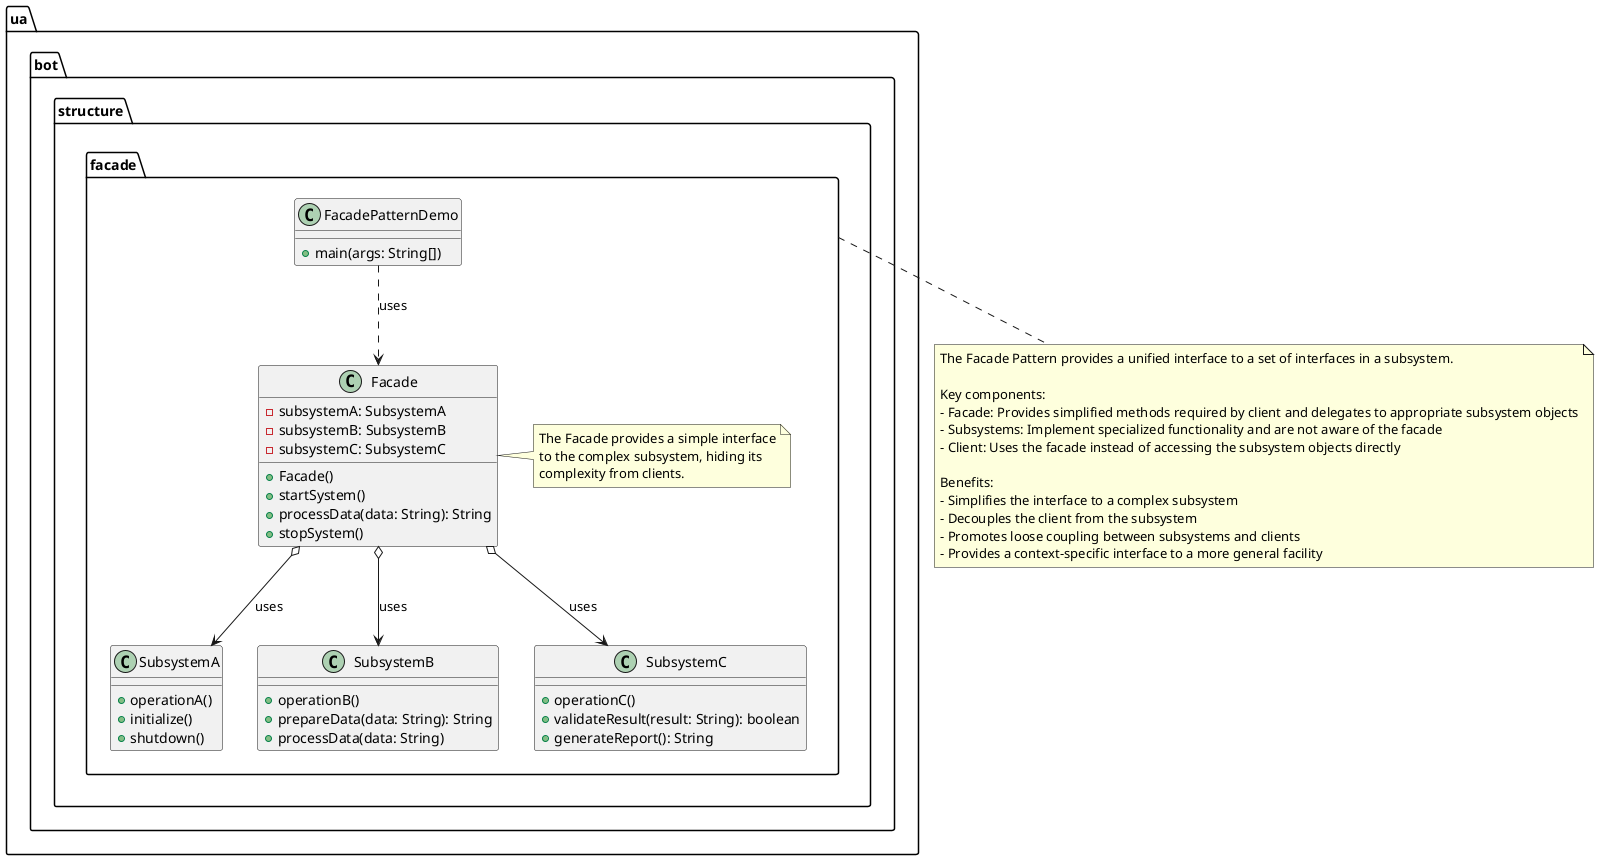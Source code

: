 @startuml Facade Pattern

package "ua.bot.structure.facade" {
    class "Facade" {
        -subsystemA: SubsystemA
        -subsystemB: SubsystemB
        -subsystemC: SubsystemC
        +Facade()
        +startSystem()
        +processData(data: String): String
        +stopSystem()
    }
    
    class "SubsystemA" {
        +operationA()
        +initialize()
        +shutdown()
    }
    
    class "SubsystemB" {
        +operationB()
        +prepareData(data: String): String
        +processData(data: String)
    }
    
    class "SubsystemC" {
        +operationC()
        +validateResult(result: String): boolean
        +generateReport(): String
    }
    
    class "FacadePatternDemo" {
        +main(args: String[])
    }
    
    Facade o--> SubsystemA : uses
    Facade o--> SubsystemB : uses
    Facade o--> SubsystemC : uses
    FacadePatternDemo ..> Facade : uses
    
    note right of Facade
      The Facade provides a simple interface
      to the complex subsystem, hiding its
      complexity from clients.
    end note
}

note bottom of ua.bot.structure.facade
  The Facade Pattern provides a unified interface to a set of interfaces in a subsystem.
  
  Key components:
  - Facade: Provides simplified methods required by client and delegates to appropriate subsystem objects
  - Subsystems: Implement specialized functionality and are not aware of the facade
  - Client: Uses the facade instead of accessing the subsystem objects directly
  
  Benefits:
  - Simplifies the interface to a complex subsystem
  - Decouples the client from the subsystem
  - Promotes loose coupling between subsystems and clients
  - Provides a context-specific interface to a more general facility
end note

@enduml
